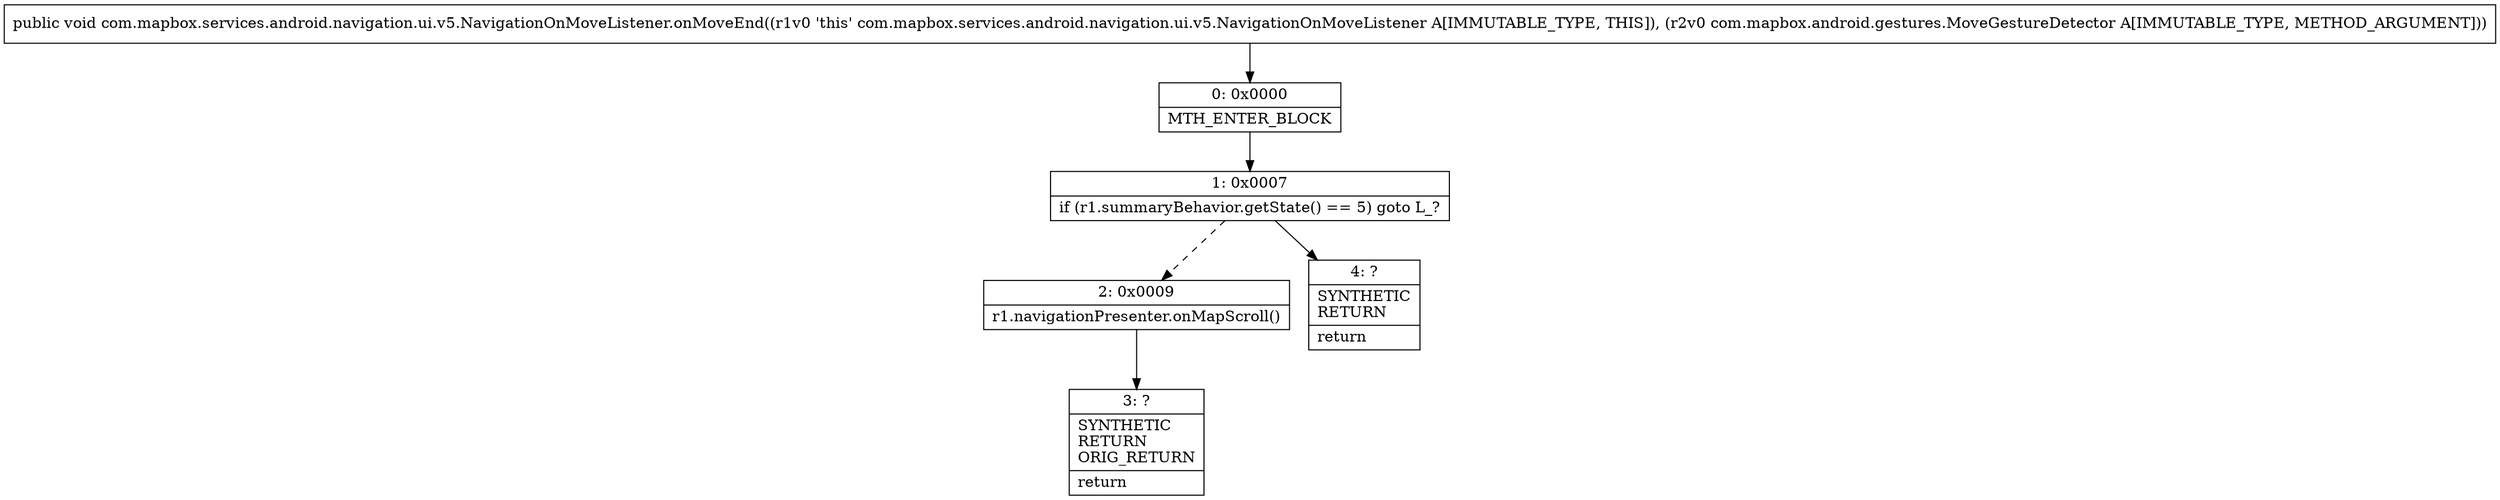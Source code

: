 digraph "CFG forcom.mapbox.services.android.navigation.ui.v5.NavigationOnMoveListener.onMoveEnd(Lcom\/mapbox\/android\/gestures\/MoveGestureDetector;)V" {
Node_0 [shape=record,label="{0\:\ 0x0000|MTH_ENTER_BLOCK\l}"];
Node_1 [shape=record,label="{1\:\ 0x0007|if (r1.summaryBehavior.getState() == 5) goto L_?\l}"];
Node_2 [shape=record,label="{2\:\ 0x0009|r1.navigationPresenter.onMapScroll()\l}"];
Node_3 [shape=record,label="{3\:\ ?|SYNTHETIC\lRETURN\lORIG_RETURN\l|return\l}"];
Node_4 [shape=record,label="{4\:\ ?|SYNTHETIC\lRETURN\l|return\l}"];
MethodNode[shape=record,label="{public void com.mapbox.services.android.navigation.ui.v5.NavigationOnMoveListener.onMoveEnd((r1v0 'this' com.mapbox.services.android.navigation.ui.v5.NavigationOnMoveListener A[IMMUTABLE_TYPE, THIS]), (r2v0 com.mapbox.android.gestures.MoveGestureDetector A[IMMUTABLE_TYPE, METHOD_ARGUMENT])) }"];
MethodNode -> Node_0;
Node_0 -> Node_1;
Node_1 -> Node_2[style=dashed];
Node_1 -> Node_4;
Node_2 -> Node_3;
}

